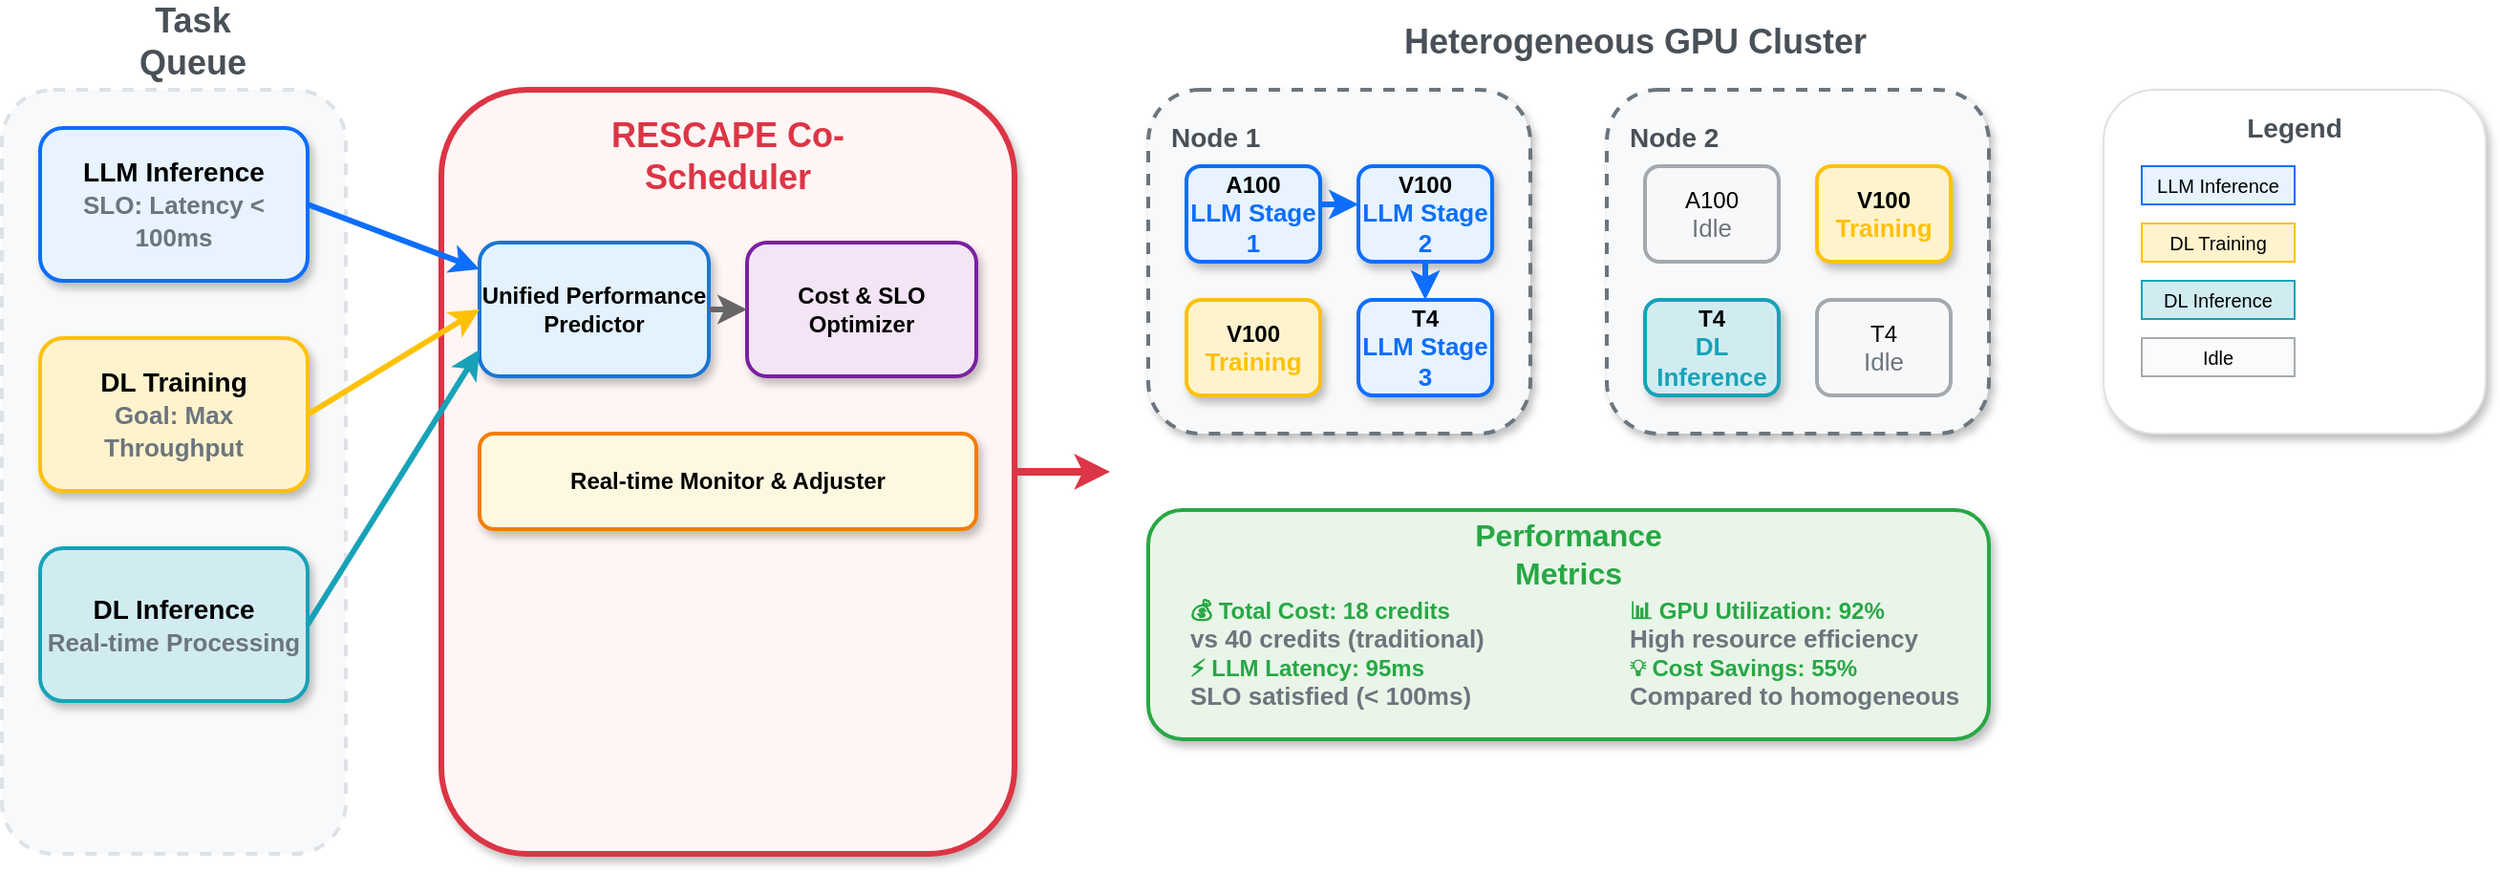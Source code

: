 <mxfile version="27.1.4">
  <diagram name="第 1 页" id="9FR4IYq0b1U7dHQeGQu_">
    <mxGraphModel dx="1400" dy="900" grid="1" gridSize="10" guides="1" tooltips="1" connect="1" arrows="1" fold="1" page="1" pageScale="1" pageWidth="1600" pageHeight="900" math="0" shadow="0">
      <root>
        <mxCell id="0" />
        <mxCell id="1" parent="0" />
        
        <!-- 左侧任务队列 -->
        <mxCell id="task_queue_bg" value="" style="rounded=1;whiteSpace=wrap;html=1;fillColor=#f8f9fa;strokeColor=#dee2e6;strokeWidth=2;dashed=1;" vertex="1" parent="1">
          <mxGeometry x="20" y="120" width="180" height="400" as="geometry" />
        </mxCell>
        <mxCell id="queue_title" value="Task Queue" style="text;html=1;strokeColor=none;fillColor=none;align=center;verticalAlign=middle;whiteSpace=wrap;rounded=0;fontSize=18;fontStyle=1;fontColor=#495057;" vertex="1" parent="1">
          <mxGeometry x="70" y="80" width="100" height="30" as="geometry" />
        </mxCell>
        
        <mxCell id="llm_task" value="LLM Inference&lt;br&gt;&lt;font size=&quot;2&quot; color=&quot;#6c757d&quot;&gt;SLO: Latency &lt; 100ms&lt;/font&gt;" style="rounded=1;whiteSpace=wrap;html=1;fillColor=#e7f3ff;strokeColor=#0d6efd;strokeWidth=2;fontSize=14;fontStyle=1;shadow=1;" vertex="1" parent="1">
          <mxGeometry x="40" y="140" width="140" height="80" as="geometry" />
        </mxCell>
        
        <mxCell id="training_task" value="DL Training&lt;br&gt;&lt;font size=&quot;2&quot; color=&quot;#6c757d&quot;&gt;Goal: Max Throughput&lt;/font&gt;" style="rounded=1;whiteSpace=wrap;html=1;fillColor=#fff3cd;strokeColor=#ffc107;strokeWidth=2;fontSize=14;fontStyle=1;shadow=1;" vertex="1" parent="1">
          <mxGeometry x="40" y="250" width="140" height="80" as="geometry" />
        </mxCell>
        
        <mxCell id="inference_task" value="DL Inference&lt;br&gt;&lt;font size=&quot;2&quot; color=&quot;#6c757d&quot;&gt;Real-time Processing&lt;/font&gt;" style="rounded=1;whiteSpace=wrap;html=1;fillColor=#d1ecf1;strokeColor=#17a2b8;strokeWidth=2;fontSize=14;fontStyle=1;shadow=1;" vertex="1" parent="1">
          <mxGeometry x="40" y="360" width="140" height="80" as="geometry" />
        </mxCell>
        
        <!-- 中间调度器 -->
        <mxCell id="scheduler_bg" value="" style="rounded=1;whiteSpace=wrap;html=1;fillColor=#fff5f5;strokeColor=#dc3545;strokeWidth=3;shadow=1;" vertex="1" parent="1">
          <mxGeometry x="250" y="120" width="300" height="400" as="geometry" />
        </mxCell>
        <mxCell id="scheduler_title" value="RESCAPE Co-Scheduler" style="text;html=1;strokeColor=none;fillColor=none;align=center;verticalAlign=middle;whiteSpace=wrap;rounded=0;fontSize=18;fontStyle=1;fontColor=#dc3545;" vertex="1" parent="1">
          <mxGeometry x="320" y="140" width="160" height="30" as="geometry" />
        </mxCell>
        
        <mxCell id="predictor" value="Unified Performance&lt;br&gt;Predictor" style="rounded=1;whiteSpace=wrap;html=1;fillColor=#e3f2fd;strokeColor=#1976d2;strokeWidth=2;fontSize=12;fontStyle=1;shadow=1;" vertex="1" parent="1">
          <mxGeometry x="270" y="200" width="120" height="70" as="geometry" />
        </mxCell>
        
        <mxCell id="optimizer" value="Cost &amp; SLO&lt;br&gt;Optimizer" style="rounded=1;whiteSpace=wrap;html=1;fillColor=#f3e5f5;strokeColor=#7b1fa2;strokeWidth=2;fontSize=12;fontStyle=1;shadow=1;" vertex="1" parent="1">
          <mxGeometry x="410" y="200" width="120" height="70" as="geometry" />
        </mxCell>
        
        <mxCell id="monitor" value="Real-time Monitor &amp; Adjuster" style="rounded=1;whiteSpace=wrap;html=1;fillColor=#fff8e1;strokeColor=#f57c00;strokeWidth=2;fontSize=12;fontStyle=1;shadow=1;" vertex="1" parent="1">
          <mxGeometry x="270" y="300" width="260" height="50" as="geometry" />
        </mxCell>
        
        <!-- 连接线 -->
        <mxCell id="pred_to_opt" value="" style="endArrow=classic;html=1;rounded=0;exitX=1;exitY=0.5;exitDx=0;exitDy=0;entryX=0;entryY=0.5;entryDx=0;entryDy=0;strokeWidth=3;strokeColor=#666666;" edge="1" parent="1" source="predictor" target="optimizer">
          <mxGeometry width="50" height="50" relative="1" as="geometry">
            <mxPoint x="400" y="300" as="sourcePoint" />
            <mxPoint x="450" y="250" as="targetPoint" />
          </mxGeometry>
        </mxCell>
        
        <mxCell id="llm_to_pred" value="" style="endArrow=classic;html=1;rounded=0;exitX=1;exitY=0.5;exitDx=0;exitDy=0;entryX=0;entryY=0.2;entryDx=0;entryDy=0;strokeWidth=3;strokeColor=#0d6efd;" edge="1" parent="1" source="llm_task" target="predictor">
          <mxGeometry width="50" height="50" relative="1" as="geometry">
            <mxPoint x="200" y="250" as="sourcePoint" />
            <mxPoint x="250" y="200" as="targetPoint" />
          </mxGeometry>
        </mxCell>
        
        <mxCell id="train_to_pred" value="" style="endArrow=classic;html=1;rounded=0;exitX=1;exitY=0.5;exitDx=0;exitDy=0;entryX=0;entryY=0.5;entryDx=0;entryDy=0;strokeWidth=3;strokeColor=#ffc107;" edge="1" parent="1" source="training_task" target="predictor">
          <mxGeometry width="50" height="50" relative="1" as="geometry">
            <mxPoint x="200" y="320" as="sourcePoint" />
            <mxPoint x="250" y="270" as="targetPoint" />
          </mxGeometry>
        </mxCell>
        
        <mxCell id="inf_to_pred" value="" style="endArrow=classic;html=1;rounded=0;exitX=1;exitY=0.5;exitDx=0;exitDy=0;entryX=0;entryY=0.8;entryDx=0;entryDy=0;strokeWidth=3;strokeColor=#17a2b8;" edge="1" parent="1" source="inference_task" target="predictor">
          <mxGeometry width="50" height="50" relative="1" as="geometry">
            <mxPoint x="200" y="450" as="sourcePoint" />
            <mxPoint x="250" y="400" as="targetPoint" />
          </mxGeometry>
        </mxCell>
        
        <!-- 右侧节点 -->
        <mxCell id="nodes_title" value="Heterogeneous GPU Cluster" style="text;html=1;strokeColor=none;fillColor=none;align=center;verticalAlign=middle;whiteSpace=wrap;rounded=0;fontSize=18;fontStyle=1;fontColor=#495057;" vertex="1" parent="1">
          <mxGeometry x="750" y="80" width="250" height="30" as="geometry" />
        </mxCell>
        
        <!-- Node 1 -->
        <mxCell id="node1_bg" value="" style="rounded=1;whiteSpace=wrap;html=1;fillColor=#f8f9fa;strokeColor=#6c757d;strokeWidth=2;dashed=1;shadow=1;" vertex="1" parent="1">
          <mxGeometry x="620" y="120" width="200" height="180" as="geometry" />
        </mxCell>
        <mxCell id="node1_title" value="Node 1" style="text;html=1;strokeColor=none;fillColor=none;align=left;verticalAlign=top;whiteSpace=wrap;rounded=0;fontSize=14;fontStyle=1;fontColor=#495057;" vertex="1" parent="1">
          <mxGeometry x="630" y="130" width="60" height="20" as="geometry" />
        </mxCell>
        
        <mxCell id="a100_1" value="A100&lt;br&gt;&lt;font size=&quot;2&quot; color=&quot;#0d6efd&quot;&gt;LLM Stage 1&lt;/font&gt;" style="rounded=1;whiteSpace=wrap;html=1;fillColor=#e7f3ff;strokeColor=#0d6efd;fontSize=12;fontStyle=1;strokeWidth=2;shadow=1;" vertex="1" parent="1">
          <mxGeometry x="640" y="160" width="70" height="50" as="geometry" />
        </mxCell>
        
        <mxCell id="v100_1" value="V100&lt;br&gt;&lt;font size=&quot;2&quot; color=&quot;#0d6efd&quot;&gt;LLM Stage 2&lt;/font&gt;" style="rounded=1;whiteSpace=wrap;html=1;fillColor=#e7f3ff;strokeColor=#0d6efd;fontSize=12;fontStyle=1;strokeWidth=2;shadow=1;" vertex="1" parent="1">
          <mxGeometry x="730" y="160" width="70" height="50" as="geometry" />
        </mxCell>
        
        <mxCell id="v100_2" value="V100&lt;br&gt;&lt;font size=&quot;2&quot; color=&quot;#ffc107&quot;&gt;Training&lt;/font&gt;" style="rounded=1;whiteSpace=wrap;html=1;fillColor=#fff3cd;strokeColor=#ffc107;fontSize=12;fontStyle=1;strokeWidth=2;shadow=1;" vertex="1" parent="1">
          <mxGeometry x="640" y="230" width="70" height="50" as="geometry" />
        </mxCell>
        
        <mxCell id="t4_1" value="T4&lt;br&gt;&lt;font size=&quot;2&quot; color=&quot;#0d6efd&quot;&gt;LLM Stage 3&lt;/font&gt;" style="rounded=1;whiteSpace=wrap;html=1;fillColor=#e7f3ff;strokeColor=#0d6efd;fontSize=12;fontStyle=1;strokeWidth=2;shadow=1;" vertex="1" parent="1">
          <mxGeometry x="730" y="230" width="70" height="50" as="geometry" />
        </mxCell>
        
        <!-- Node 2 -->
        <mxCell id="node2_bg" value="" style="rounded=1;whiteSpace=wrap;html=1;fillColor=#f8f9fa;strokeColor=#6c757d;strokeWidth=2;dashed=1;shadow=1;" vertex="1" parent="1">
          <mxGeometry x="860" y="120" width="200" height="180" as="geometry" />
        </mxCell>
        <mxCell id="node2_title" value="Node 2" style="text;html=1;strokeColor=none;fillColor=none;align=left;verticalAlign=top;whiteSpace=wrap;rounded=0;fontSize=14;fontStyle=1;fontColor=#495057;" vertex="1" parent="1">
          <mxGeometry x="870" y="130" width="60" height="20" as="geometry" />
        </mxCell>
        
        <mxCell id="a100_2" value="A100&lt;br&gt;&lt;font size=&quot;2&quot; color=&quot;#6c757d&quot;&gt;Idle&lt;/font&gt;" style="rounded=1;whiteSpace=wrap;html=1;fillColor=#f8f9fa;strokeColor=#6c757d;fontSize=12;fontStyle=0;strokeWidth=2;opacity=60;" vertex="1" parent="1">
          <mxGeometry x="880" y="160" width="70" height="50" as="geometry" />
        </mxCell>
        
        <mxCell id="v100_3" value="V100&lt;br&gt;&lt;font size=&quot;2&quot; color=&quot;#ffc107&quot;&gt;Training&lt;/font&gt;" style="rounded=1;whiteSpace=wrap;html=1;fillColor=#fff3cd;strokeColor=#ffc107;fontSize=12;fontStyle=1;strokeWidth=2;shadow=1;" vertex="1" parent="1">
          <mxGeometry x="970" y="160" width="70" height="50" as="geometry" />
        </mxCell>
        
        <mxCell id="t4_2" value="T4&lt;br&gt;&lt;font size=&quot;2&quot; color=&quot;#17a2b8&quot;&gt;DL Inference&lt;/font&gt;" style="rounded=1;whiteSpace=wrap;html=1;fillColor=#d1ecf1;strokeColor=#17a2b8;fontSize=12;fontStyle=1;strokeWidth=2;shadow=1;" vertex="1" parent="1">
          <mxGeometry x="880" y="230" width="70" height="50" as="geometry" />
        </mxCell>
        
        <mxCell id="t4_3" value="T4&lt;br&gt;&lt;font size=&quot;2&quot; color=&quot;#6c757d&quot;&gt;Idle&lt;/font&gt;" style="rounded=1;whiteSpace=wrap;html=1;fillColor=#f8f9fa;strokeColor=#6c757d;fontSize=12;fontStyle=0;strokeWidth=2;opacity=60;" vertex="1" parent="1">
          <mxGeometry x="970" y="230" width="70" height="50" as="geometry" />
        </mxCell>
        
        <!-- LLM流水线连接 -->
        <mxCell id="llm_stage1_to_2" value="" style="endArrow=classic;html=1;rounded=0;strokeWidth=3;strokeColor=#0d6efd;curved=1;" edge="1" parent="1">
          <mxGeometry width="50" height="50" relative="1" as="geometry">
            <mxPoint x="710" y="180" as="sourcePoint" />
            <mxPoint x="730" y="180" as="targetPoint" />
          </mxGeometry>
        </mxCell>
        
        <mxCell id="llm_stage2_to_3" value="" style="endArrow=classic;html=1;rounded=0;strokeWidth=3;strokeColor=#0d6efd;curved=1;" edge="1" parent="1">
          <mxGeometry width="50" height="50" relative="1" as="geometry">
            <mxPoint x="765" y="210" as="sourcePoint" />
            <mxPoint x="765" y="230" as="targetPoint" />
          </mxGeometry>
        </mxCell>
        
        <!-- 调度器到节点的连接 -->
        <mxCell id="scheduler_to_cluster" value="" style="endArrow=classic;html=1;rounded=0;exitX=1;exitY=0.5;exitDx=0;exitDy=0;strokeWidth=4;strokeColor=#dc3545;" edge="1" parent="1" source="scheduler_bg">
          <mxGeometry width="50" height="50" relative="1" as="geometry">
            <mxPoint x="550" y="320" as="sourcePoint" />
            <mxPoint x="600" y="320" as="targetPoint" />
          </mxGeometry>
        </mxCell>
        
        <!-- 性能指标 -->
        <mxCell id="metrics_bg" value="" style="rounded=1;whiteSpace=wrap;html=1;fillColor=#e8f5e8;strokeColor=#28a745;strokeWidth=2;shadow=1;" vertex="1" parent="1">
          <mxGeometry x="620" y="340" width="440" height="120" as="geometry" />
        </mxCell>
        <mxCell id="metrics_title" value="Performance Metrics" style="text;html=1;strokeColor=none;fillColor=none;align=center;verticalAlign=middle;whiteSpace=wrap;rounded=0;fontSize=16;fontStyle=1;fontColor=#28a745;" vertex="1" parent="1">
          <mxGeometry x="780" y="350" width="120" height="25" as="geometry" />
        </mxCell>
        
        <mxCell id="cost_metric" value="💰 Total Cost: 18 credits&lt;br&gt;&lt;font size=&quot;2&quot; color=&quot;#6c757d&quot;&gt;vs 40 credits (traditional)&lt;/font&gt;" style="text;html=1;strokeColor=none;fillColor=none;align=left;verticalAlign=middle;whiteSpace=wrap;rounded=0;fontSize=12;fontStyle=1;fontColor=#28a745;" vertex="1" parent="1">
          <mxGeometry x="640" y="385" width="180" height="30" as="geometry" />
        </mxCell>
        
        <mxCell id="latency_metric" value="⚡ LLM Latency: 95ms&lt;br&gt;&lt;font size=&quot;2&quot; color=&quot;#6c757d&quot;&gt;SLO satisfied (&lt; 100ms)&lt;/font&gt;" style="text;html=1;strokeColor=none;fillColor=none;align=left;verticalAlign=middle;whiteSpace=wrap;rounded=0;fontSize=12;fontStyle=1;fontColor=#28a745;" vertex="1" parent="1">
          <mxGeometry x="640" y="415" width="180" height="30" as="geometry" />
        </mxCell>
        
        <mxCell id="utilization_metric" value="📊 GPU Utilization: 92%&lt;br&gt;&lt;font size=&quot;2&quot; color=&quot;#6c757d&quot;&gt;High resource efficiency&lt;/font&gt;" style="text;html=1;strokeColor=none;fillColor=none;align=left;verticalAlign=middle;whiteSpace=wrap;rounded=0;fontSize=12;fontStyle=1;fontColor=#28a745;" vertex="1" parent="1">
          <mxGeometry x="870" y="385" width="180" height="30" as="geometry" />
        </mxCell>
        
        <mxCell id="savings_metric" value="💡 Cost Savings: 55%&lt;br&gt;&lt;font size=&quot;2&quot; color=&quot;#6c757d&quot;&gt;Compared to homogeneous&lt;/font&gt;" style="text;html=1;strokeColor=none;fillColor=none;align=left;verticalAlign=middle;whiteSpace=wrap;rounded=0;fontSize=12;fontStyle=1;fontColor=#28a745;" vertex="1" parent="1">
          <mxGeometry x="870" y="415" width="180" height="30" as="geometry" />
        </mxCell>
        
        <!-- 图例 -->
        <mxCell id="legend_bg" value="" style="rounded=1;whiteSpace=wrap;html=1;fillColor=#ffffff;strokeColor=#dee2e6;strokeWidth=1;shadow=1;" vertex="1" parent="1">
          <mxGeometry x="1120" y="120" width="200" height="180" as="geometry" />
        </mxCell>
        <mxCell id="legend_title" value="Legend" style="text;html=1;strokeColor=none;fillColor=none;align=center;verticalAlign=middle;whiteSpace=wrap;rounded=0;fontSize=14;fontStyle=1;fontColor=#495057;" vertex="1" parent="1">
          <mxGeometry x="1190" y="130" width="60" height="20" as="geometry" />
        </mxCell>
        
        <mxCell id="legend_llm" value="LLM Inference" style="rounded=0;whiteSpace=wrap;html=1;fillColor=#e7f3ff;strokeColor=#0d6efd;fontSize=10;strokeWidth=1;" vertex="1" parent="1">
          <mxGeometry x="1140" y="160" width="80" height="20" as="geometry" />
        </mxCell>
        
        <mxCell id="legend_training" value="DL Training" style="rounded=0;whiteSpace=wrap;html=1;fillColor=#fff3cd;strokeColor=#ffc107;fontSize=10;strokeWidth=1;" vertex="1" parent="1">
          <mxGeometry x="1140" y="190" width="80" height="20" as="geometry" />
        </mxCell>
        
        <mxCell id="legend_inference" value="DL Inference" style="rounded=0;whiteSpace=wrap;html=1;fillColor=#d1ecf1;strokeColor=#17a2b8;fontSize=10;strokeWidth=1;" vertex="1" parent="1">
          <mxGeometry x="1140" y="220" width="80" height="20" as="geometry" />
        </mxCell>
        
        <mxCell id="legend_idle" value="Idle" style="rounded=0;whiteSpace=wrap;html=1;fillColor=#f8f9fa;strokeColor=#6c757d;fontSize=10;strokeWidth=1;opacity=60;" vertex="1" parent="1">
          <mxGeometry x="1140" y="250" width="80" height="20" as="geometry" />
        </mxCell>
        
      </root>
    </mxGraphModel>
  </diagram>
</mxfile>
